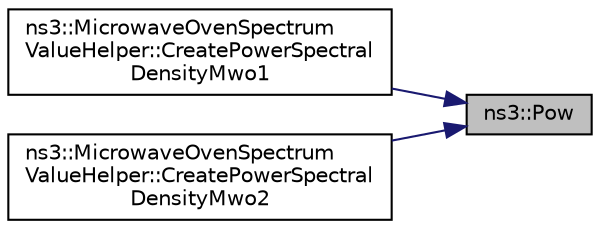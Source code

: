 digraph "ns3::Pow"
{
 // LATEX_PDF_SIZE
  edge [fontname="Helvetica",fontsize="10",labelfontname="Helvetica",labelfontsize="10"];
  node [fontname="Helvetica",fontsize="10",shape=record];
  rankdir="RL";
  Node1 [label="ns3::Pow",height=0.2,width=0.4,color="black", fillcolor="grey75", style="filled", fontcolor="black",tooltip=" "];
  Node1 -> Node2 [dir="back",color="midnightblue",fontsize="10",style="solid",fontname="Helvetica"];
  Node2 [label="ns3::MicrowaveOvenSpectrum\lValueHelper::CreatePowerSpectral\lDensityMwo1",height=0.2,width=0.4,color="black", fillcolor="white", style="filled",URL="$classns3_1_1_microwave_oven_spectrum_value_helper.html#a5cba522060597c3e7855e72cea0de4b3",tooltip=" "];
  Node1 -> Node3 [dir="back",color="midnightblue",fontsize="10",style="solid",fontname="Helvetica"];
  Node3 [label="ns3::MicrowaveOvenSpectrum\lValueHelper::CreatePowerSpectral\lDensityMwo2",height=0.2,width=0.4,color="black", fillcolor="white", style="filled",URL="$classns3_1_1_microwave_oven_spectrum_value_helper.html#a9debacfad323aa91cc8802bd244329df",tooltip=" "];
}
